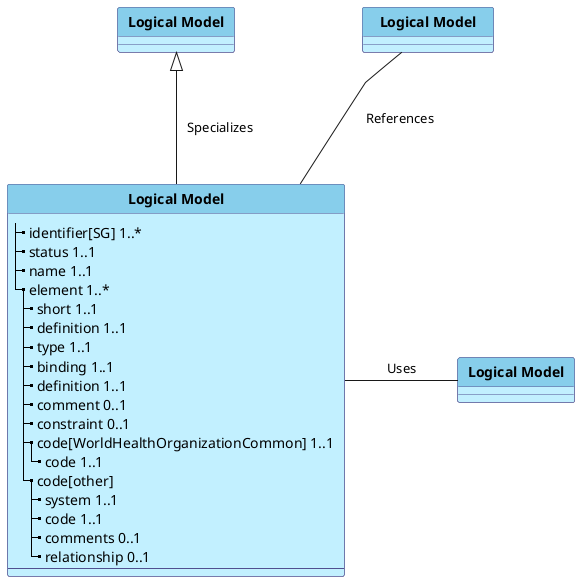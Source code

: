 @startuml
'skinparam linetype ortho
skinparam linetype polyline
hide circle
hide stereotype

'!pragma layout smetana

skinparam class<<MD>> {
 BorderColor DarkSlateGray
 BackgroundColor WhiteSmoke
 HeaderBackgroundColor #909090
}

skinparam class<<TM>> {
 BorderColor #505090
 BackgroundColor APPLICATION
 HeaderBackgroundColor SkyBlue
}

    class "**  Logical Model  **" as LM<<TM>> {
        |_ identifier[SG] 1..*   
        |_ status 1..1
        |_ name 1..1
        |_ element 1..*
          |_ short 1..1
          |_ definition 1..1
          |_ type 1..1
          |_ binding 1..1
          |_ definition 1..1
          |_ comment 0..1
          |_ constraint 0..1
          |_ code[WorldHealthOrganizationCommon] 1..1   
            |_ code 1..1
          |_ code[other]
            |_ system 1..1
            |_ code 1..1
            |_ comments 0..1
            |_ relationship 0..1
        --
    }

    class "**  Logical Model  **" as LMP<<TM>> {
    }
 
     class "**  Logical Model  **" as LMD<<TM>> {
    }


 class "**    Logical Model    **" as LMR<<TM>> {
    }

LM -u-|> LMP : "\n\n   Specializes  \n " 
LM -r- LMD : "       Uses       "

LM -u- LMR : "References"


LMP -r[hidden]-|> LMR : "                           "
LMR -D[hidden]- LMD : "  "
'LM -u- LMR : "                "



@enduml